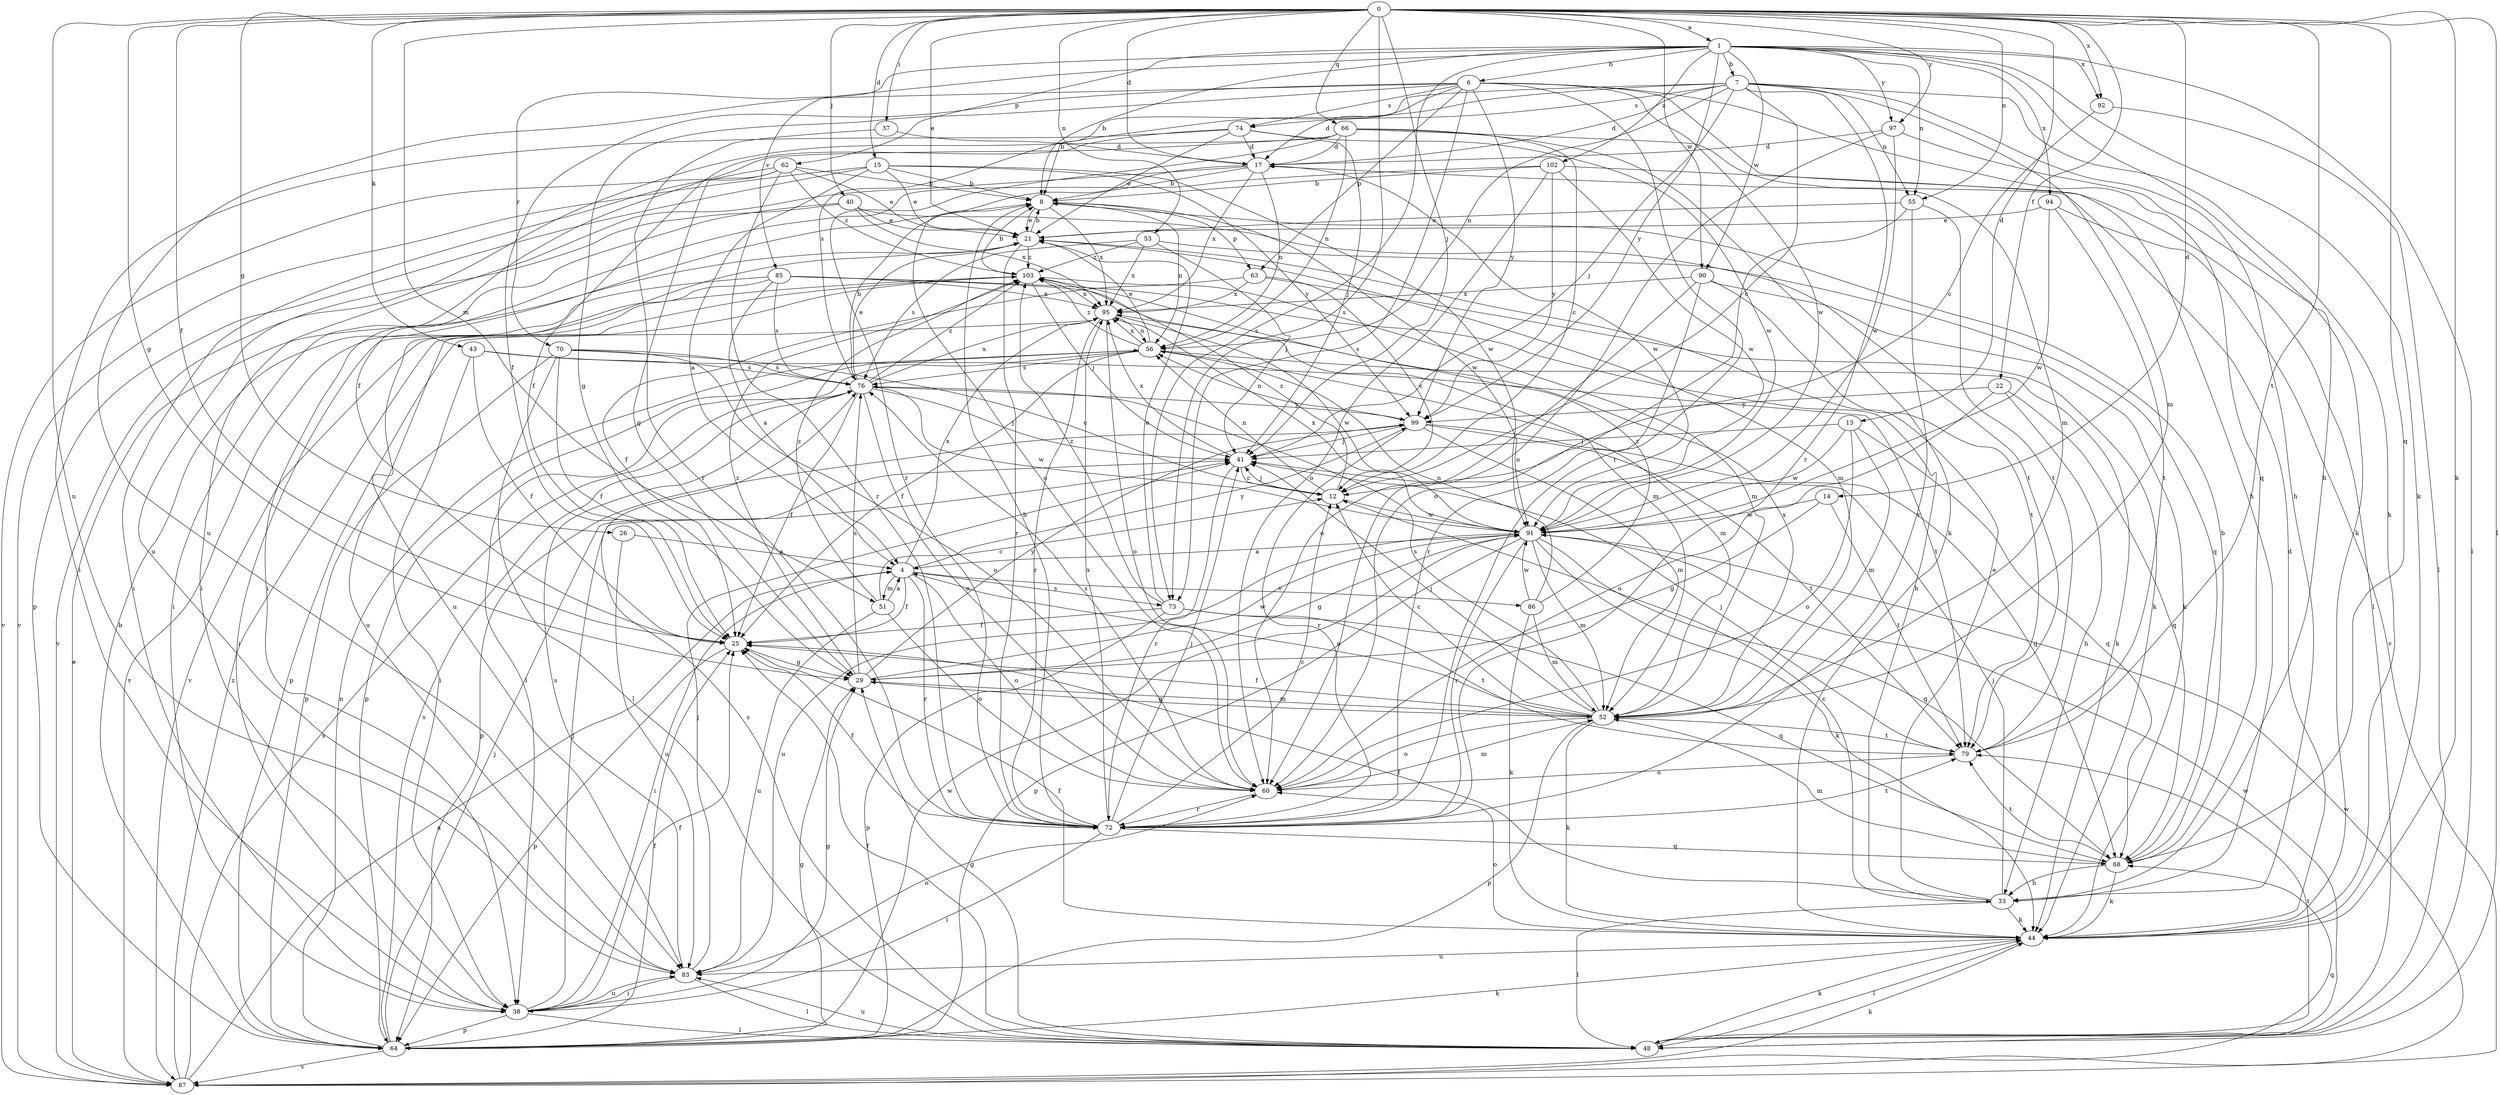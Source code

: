 strict digraph  {
0;
1;
4;
6;
7;
8;
12;
13;
14;
15;
17;
21;
22;
25;
26;
29;
33;
37;
38;
40;
41;
43;
44;
48;
51;
52;
53;
55;
56;
60;
62;
63;
64;
66;
68;
70;
72;
73;
74;
76;
79;
83;
85;
86;
87;
90;
91;
92;
94;
95;
97;
99;
102;
103;
0 -> 1  [label=a];
0 -> 13  [label=d];
0 -> 14  [label=d];
0 -> 15  [label=d];
0 -> 17  [label=d];
0 -> 21  [label=e];
0 -> 22  [label=f];
0 -> 25  [label=f];
0 -> 26  [label=g];
0 -> 29  [label=g];
0 -> 37  [label=i];
0 -> 40  [label=j];
0 -> 41  [label=j];
0 -> 43  [label=k];
0 -> 44  [label=k];
0 -> 48  [label=l];
0 -> 51  [label=m];
0 -> 53  [label=n];
0 -> 55  [label=n];
0 -> 66  [label=q];
0 -> 68  [label=q];
0 -> 73  [label=s];
0 -> 79  [label=t];
0 -> 83  [label=u];
0 -> 90  [label=w];
0 -> 92  [label=x];
0 -> 97  [label=y];
1 -> 6  [label=b];
1 -> 7  [label=b];
1 -> 8  [label=b];
1 -> 33  [label=h];
1 -> 44  [label=k];
1 -> 48  [label=l];
1 -> 55  [label=n];
1 -> 62  [label=p];
1 -> 70  [label=r];
1 -> 73  [label=s];
1 -> 85  [label=v];
1 -> 90  [label=w];
1 -> 92  [label=x];
1 -> 94  [label=x];
1 -> 97  [label=y];
1 -> 99  [label=y];
1 -> 102  [label=z];
4 -> 25  [label=f];
4 -> 38  [label=i];
4 -> 51  [label=m];
4 -> 60  [label=o];
4 -> 72  [label=r];
4 -> 73  [label=s];
4 -> 86  [label=v];
4 -> 95  [label=x];
4 -> 99  [label=y];
6 -> 17  [label=d];
6 -> 25  [label=f];
6 -> 29  [label=g];
6 -> 33  [label=h];
6 -> 63  [label=p];
6 -> 68  [label=q];
6 -> 72  [label=r];
6 -> 73  [label=s];
6 -> 74  [label=s];
6 -> 83  [label=u];
6 -> 91  [label=w];
6 -> 99  [label=y];
7 -> 8  [label=b];
7 -> 12  [label=c];
7 -> 17  [label=d];
7 -> 33  [label=h];
7 -> 41  [label=j];
7 -> 44  [label=k];
7 -> 52  [label=m];
7 -> 55  [label=n];
7 -> 56  [label=n];
7 -> 72  [label=r];
7 -> 74  [label=s];
7 -> 76  [label=s];
8 -> 21  [label=e];
8 -> 56  [label=n];
8 -> 63  [label=p];
8 -> 91  [label=w];
8 -> 95  [label=x];
12 -> 41  [label=j];
12 -> 56  [label=n];
12 -> 91  [label=w];
12 -> 103  [label=z];
13 -> 41  [label=j];
13 -> 52  [label=m];
13 -> 60  [label=o];
13 -> 68  [label=q];
13 -> 91  [label=w];
14 -> 29  [label=g];
14 -> 79  [label=t];
14 -> 91  [label=w];
15 -> 4  [label=a];
15 -> 8  [label=b];
15 -> 21  [label=e];
15 -> 64  [label=p];
15 -> 87  [label=v];
15 -> 91  [label=w];
15 -> 99  [label=y];
17 -> 8  [label=b];
17 -> 38  [label=i];
17 -> 56  [label=n];
17 -> 60  [label=o];
17 -> 91  [label=w];
17 -> 95  [label=x];
21 -> 8  [label=b];
21 -> 52  [label=m];
21 -> 72  [label=r];
21 -> 83  [label=u];
21 -> 103  [label=z];
22 -> 33  [label=h];
22 -> 60  [label=o];
22 -> 68  [label=q];
22 -> 99  [label=y];
25 -> 29  [label=g];
25 -> 64  [label=p];
26 -> 4  [label=a];
26 -> 83  [label=u];
29 -> 52  [label=m];
29 -> 76  [label=s];
29 -> 91  [label=w];
29 -> 99  [label=y];
29 -> 103  [label=z];
33 -> 12  [label=c];
33 -> 21  [label=e];
33 -> 25  [label=f];
33 -> 41  [label=j];
33 -> 44  [label=k];
33 -> 48  [label=l];
37 -> 17  [label=d];
37 -> 72  [label=r];
38 -> 25  [label=f];
38 -> 29  [label=g];
38 -> 41  [label=j];
38 -> 48  [label=l];
38 -> 64  [label=p];
38 -> 83  [label=u];
40 -> 21  [label=e];
40 -> 38  [label=i];
40 -> 79  [label=t];
40 -> 87  [label=v];
40 -> 95  [label=x];
41 -> 12  [label=c];
41 -> 72  [label=r];
41 -> 95  [label=x];
43 -> 25  [label=f];
43 -> 38  [label=i];
43 -> 76  [label=s];
43 -> 79  [label=t];
44 -> 17  [label=d];
44 -> 25  [label=f];
44 -> 48  [label=l];
44 -> 60  [label=o];
44 -> 83  [label=u];
48 -> 25  [label=f];
48 -> 29  [label=g];
48 -> 44  [label=k];
48 -> 76  [label=s];
48 -> 79  [label=t];
48 -> 83  [label=u];
48 -> 91  [label=w];
51 -> 4  [label=a];
51 -> 12  [label=c];
51 -> 60  [label=o];
51 -> 83  [label=u];
51 -> 103  [label=z];
52 -> 4  [label=a];
52 -> 12  [label=c];
52 -> 25  [label=f];
52 -> 29  [label=g];
52 -> 41  [label=j];
52 -> 44  [label=k];
52 -> 60  [label=o];
52 -> 64  [label=p];
52 -> 76  [label=s];
52 -> 79  [label=t];
52 -> 95  [label=x];
53 -> 41  [label=j];
53 -> 68  [label=q];
53 -> 76  [label=s];
53 -> 95  [label=x];
53 -> 103  [label=z];
55 -> 21  [label=e];
55 -> 60  [label=o];
55 -> 72  [label=r];
55 -> 79  [label=t];
56 -> 21  [label=e];
56 -> 25  [label=f];
56 -> 38  [label=i];
56 -> 44  [label=k];
56 -> 52  [label=m];
56 -> 64  [label=p];
56 -> 76  [label=s];
56 -> 95  [label=x];
56 -> 103  [label=z];
60 -> 52  [label=m];
60 -> 72  [label=r];
60 -> 76  [label=s];
62 -> 8  [label=b];
62 -> 21  [label=e];
62 -> 29  [label=g];
62 -> 38  [label=i];
62 -> 72  [label=r];
62 -> 87  [label=v];
62 -> 103  [label=z];
63 -> 12  [label=c];
63 -> 25  [label=f];
63 -> 44  [label=k];
63 -> 95  [label=x];
64 -> 8  [label=b];
64 -> 25  [label=f];
64 -> 29  [label=g];
64 -> 41  [label=j];
64 -> 44  [label=k];
64 -> 56  [label=n];
64 -> 76  [label=s];
64 -> 87  [label=v];
64 -> 91  [label=w];
66 -> 12  [label=c];
66 -> 17  [label=d];
66 -> 25  [label=f];
66 -> 44  [label=k];
66 -> 52  [label=m];
66 -> 56  [label=n];
66 -> 72  [label=r];
66 -> 83  [label=u];
68 -> 8  [label=b];
68 -> 33  [label=h];
68 -> 44  [label=k];
68 -> 52  [label=m];
68 -> 79  [label=t];
70 -> 12  [label=c];
70 -> 25  [label=f];
70 -> 48  [label=l];
70 -> 60  [label=o];
70 -> 64  [label=p];
70 -> 76  [label=s];
72 -> 8  [label=b];
72 -> 12  [label=c];
72 -> 25  [label=f];
72 -> 38  [label=i];
72 -> 41  [label=j];
72 -> 68  [label=q];
72 -> 79  [label=t];
72 -> 95  [label=x];
73 -> 21  [label=e];
73 -> 25  [label=f];
73 -> 64  [label=p];
73 -> 68  [label=q];
73 -> 79  [label=t];
73 -> 103  [label=z];
74 -> 17  [label=d];
74 -> 21  [label=e];
74 -> 25  [label=f];
74 -> 38  [label=i];
74 -> 41  [label=j];
74 -> 91  [label=w];
76 -> 8  [label=b];
76 -> 21  [label=e];
76 -> 25  [label=f];
76 -> 41  [label=j];
76 -> 60  [label=o];
76 -> 91  [label=w];
76 -> 95  [label=x];
76 -> 99  [label=y];
76 -> 103  [label=z];
79 -> 41  [label=j];
79 -> 60  [label=o];
83 -> 38  [label=i];
83 -> 41  [label=j];
83 -> 48  [label=l];
83 -> 60  [label=o];
83 -> 76  [label=s];
85 -> 4  [label=a];
85 -> 33  [label=h];
85 -> 38  [label=i];
85 -> 52  [label=m];
85 -> 76  [label=s];
85 -> 87  [label=v];
85 -> 95  [label=x];
86 -> 44  [label=k];
86 -> 52  [label=m];
86 -> 56  [label=n];
86 -> 91  [label=w];
86 -> 103  [label=z];
87 -> 4  [label=a];
87 -> 21  [label=e];
87 -> 44  [label=k];
87 -> 68  [label=q];
87 -> 76  [label=s];
87 -> 91  [label=w];
87 -> 103  [label=z];
90 -> 44  [label=k];
90 -> 60  [label=o];
90 -> 72  [label=r];
90 -> 79  [label=t];
90 -> 95  [label=x];
91 -> 4  [label=a];
91 -> 29  [label=g];
91 -> 44  [label=k];
91 -> 52  [label=m];
91 -> 64  [label=p];
91 -> 68  [label=q];
91 -> 72  [label=r];
91 -> 83  [label=u];
91 -> 95  [label=x];
92 -> 12  [label=c];
92 -> 48  [label=l];
94 -> 21  [label=e];
94 -> 79  [label=t];
94 -> 87  [label=v];
94 -> 91  [label=w];
95 -> 56  [label=n];
95 -> 60  [label=o];
95 -> 64  [label=p];
95 -> 72  [label=r];
95 -> 91  [label=w];
97 -> 17  [label=d];
97 -> 44  [label=k];
97 -> 60  [label=o];
97 -> 91  [label=w];
99 -> 41  [label=j];
99 -> 52  [label=m];
99 -> 56  [label=n];
99 -> 64  [label=p];
99 -> 68  [label=q];
99 -> 72  [label=r];
99 -> 79  [label=t];
102 -> 8  [label=b];
102 -> 38  [label=i];
102 -> 48  [label=l];
102 -> 60  [label=o];
102 -> 91  [label=w];
102 -> 99  [label=y];
103 -> 8  [label=b];
103 -> 41  [label=j];
103 -> 52  [label=m];
103 -> 83  [label=u];
103 -> 87  [label=v];
103 -> 95  [label=x];
}
